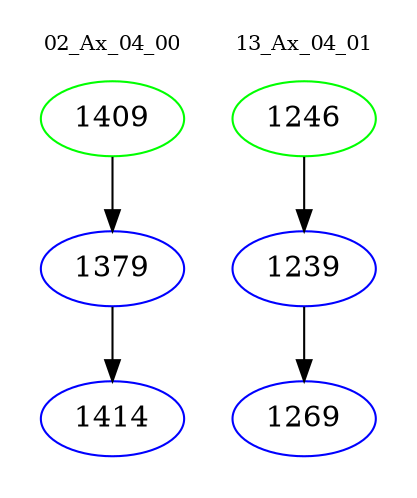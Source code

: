 digraph{
subgraph cluster_0 {
color = white
label = "02_Ax_04_00";
fontsize=10;
T0_1409 [label="1409", color="green"]
T0_1409 -> T0_1379 [color="black"]
T0_1379 [label="1379", color="blue"]
T0_1379 -> T0_1414 [color="black"]
T0_1414 [label="1414", color="blue"]
}
subgraph cluster_1 {
color = white
label = "13_Ax_04_01";
fontsize=10;
T1_1246 [label="1246", color="green"]
T1_1246 -> T1_1239 [color="black"]
T1_1239 [label="1239", color="blue"]
T1_1239 -> T1_1269 [color="black"]
T1_1269 [label="1269", color="blue"]
}
}
